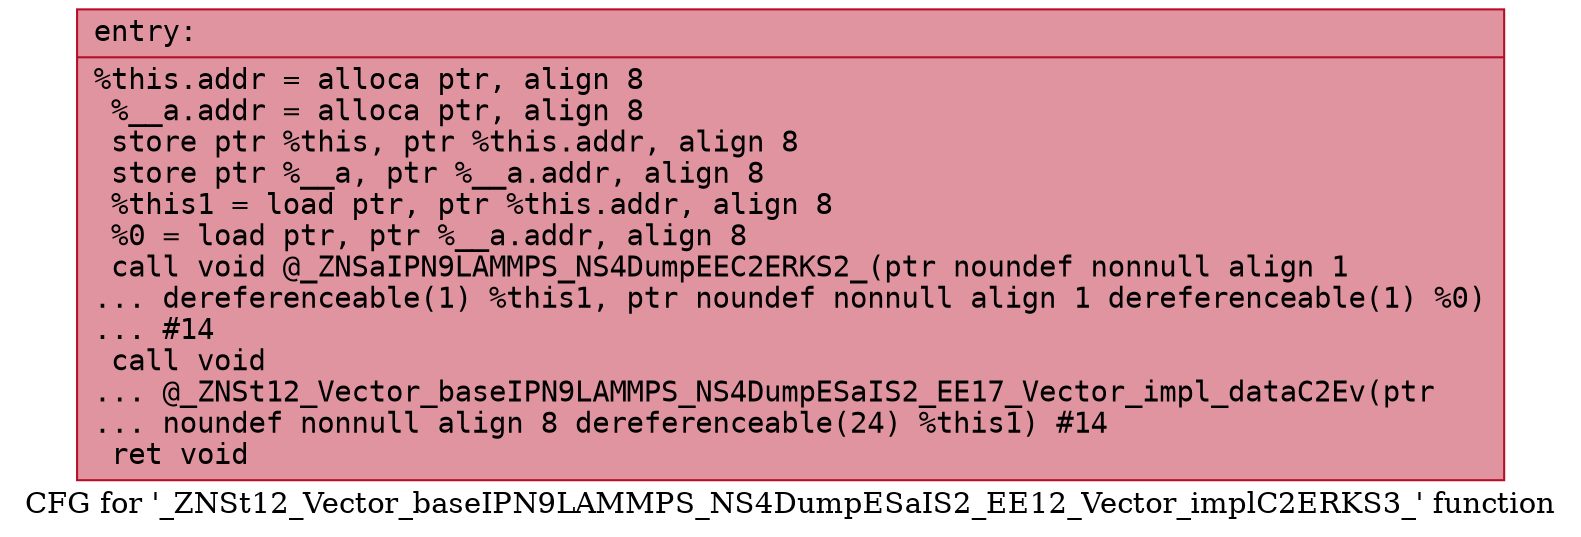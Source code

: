digraph "CFG for '_ZNSt12_Vector_baseIPN9LAMMPS_NS4DumpESaIS2_EE12_Vector_implC2ERKS3_' function" {
	label="CFG for '_ZNSt12_Vector_baseIPN9LAMMPS_NS4DumpESaIS2_EE12_Vector_implC2ERKS3_' function";

	Node0x559d9a389760 [shape=record,color="#b70d28ff", style=filled, fillcolor="#b70d2870" fontname="Courier",label="{entry:\l|  %this.addr = alloca ptr, align 8\l  %__a.addr = alloca ptr, align 8\l  store ptr %this, ptr %this.addr, align 8\l  store ptr %__a, ptr %__a.addr, align 8\l  %this1 = load ptr, ptr %this.addr, align 8\l  %0 = load ptr, ptr %__a.addr, align 8\l  call void @_ZNSaIPN9LAMMPS_NS4DumpEEC2ERKS2_(ptr noundef nonnull align 1\l... dereferenceable(1) %this1, ptr noundef nonnull align 1 dereferenceable(1) %0)\l... #14\l  call void\l... @_ZNSt12_Vector_baseIPN9LAMMPS_NS4DumpESaIS2_EE17_Vector_impl_dataC2Ev(ptr\l... noundef nonnull align 8 dereferenceable(24) %this1) #14\l  ret void\l}"];
}
